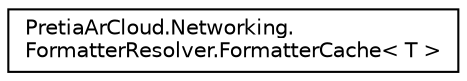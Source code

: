 digraph "Graphical Class Hierarchy"
{
 // LATEX_PDF_SIZE
  edge [fontname="Helvetica",fontsize="10",labelfontname="Helvetica",labelfontsize="10"];
  node [fontname="Helvetica",fontsize="10",shape=record];
  rankdir="LR";
  Node0 [label="PretiaArCloud.Networking.\lFormatterResolver.FormatterCache\< T \>",height=0.2,width=0.4,color="black", fillcolor="white", style="filled",URL="$classPretiaArCloud_1_1Networking_1_1FormatterResolver_1_1FormatterCache.html",tooltip=" "];
}

